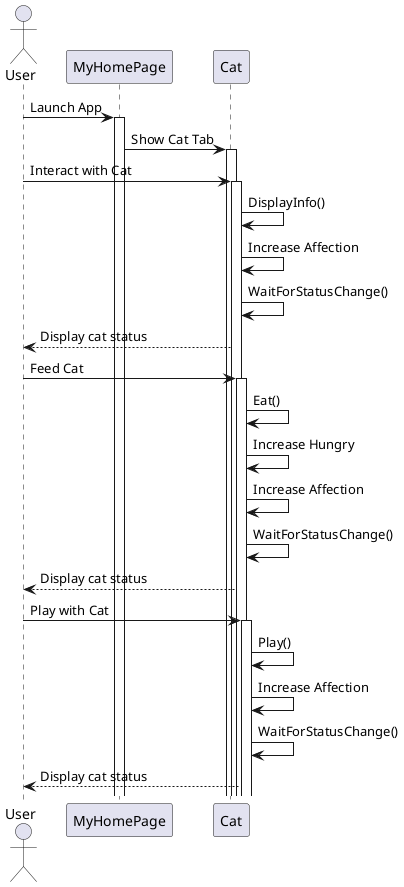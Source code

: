 @startuml
actor User

User -> MyHomePage: Launch App
activate MyHomePage

MyHomePage -> Cat: Show Cat Tab
activate Cat

User -> Cat: Interact with Cat
activate Cat
Cat -> Cat: DisplayInfo()
Cat -> Cat: Increase Affection
Cat -> Cat: WaitForStatusChange()
Cat --> User: Display cat status

User -> Cat: Feed Cat
activate Cat
Cat -> Cat: Eat()
Cat -> Cat: Increase Hungry
Cat -> Cat: Increase Affection
Cat -> Cat: WaitForStatusChange()
Cat --> User: Display cat status

User -> Cat: Play with Cat
activate Cat
Cat -> Cat: Play()
Cat -> Cat: Increase Affection
Cat -> Cat: WaitForStatusChange()
Cat --> User: Display cat status

@enduml
